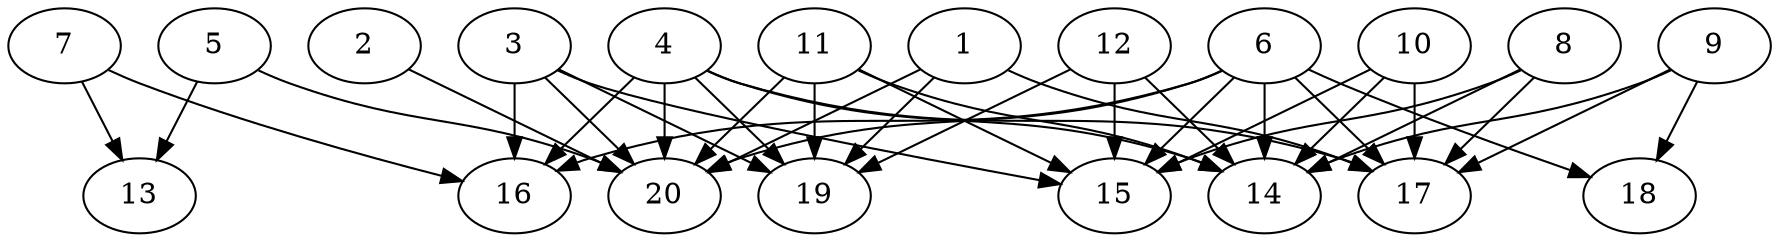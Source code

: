 // DAG automatically generated by daggen at Thu Oct  3 13:58:42 2019
// ./daggen --dot -n 20 --ccr 0.5 --fat 0.9 --regular 0.7 --density 0.6 --mindata 5242880 --maxdata 52428800 
digraph G {
  1 [size="71180288", alpha="0.10", expect_size="35590144"] 
  1 -> 17 [size ="35590144"]
  1 -> 19 [size ="35590144"]
  1 -> 20 [size ="35590144"]
  2 [size="86353920", alpha="0.14", expect_size="43176960"] 
  2 -> 20 [size ="43176960"]
  3 [size="13832192", alpha="0.11", expect_size="6916096"] 
  3 -> 15 [size ="6916096"]
  3 -> 16 [size ="6916096"]
  3 -> 19 [size ="6916096"]
  3 -> 20 [size ="6916096"]
  4 [size="68755456", alpha="0.05", expect_size="34377728"] 
  4 -> 14 [size ="34377728"]
  4 -> 16 [size ="34377728"]
  4 -> 17 [size ="34377728"]
  4 -> 19 [size ="34377728"]
  4 -> 20 [size ="34377728"]
  5 [size="47515648", alpha="0.13", expect_size="23757824"] 
  5 -> 13 [size ="23757824"]
  5 -> 20 [size ="23757824"]
  6 [size="83451904", alpha="0.13", expect_size="41725952"] 
  6 -> 14 [size ="41725952"]
  6 -> 15 [size ="41725952"]
  6 -> 16 [size ="41725952"]
  6 -> 17 [size ="41725952"]
  6 -> 18 [size ="41725952"]
  6 -> 20 [size ="41725952"]
  7 [size="40275968", alpha="0.03", expect_size="20137984"] 
  7 -> 13 [size ="20137984"]
  7 -> 16 [size ="20137984"]
  8 [size="16351232", alpha="0.13", expect_size="8175616"] 
  8 -> 14 [size ="8175616"]
  8 -> 15 [size ="8175616"]
  8 -> 17 [size ="8175616"]
  9 [size="96581632", alpha="0.06", expect_size="48290816"] 
  9 -> 14 [size ="48290816"]
  9 -> 17 [size ="48290816"]
  9 -> 18 [size ="48290816"]
  10 [size="57878528", alpha="0.13", expect_size="28939264"] 
  10 -> 14 [size ="28939264"]
  10 -> 15 [size ="28939264"]
  10 -> 17 [size ="28939264"]
  11 [size="98504704", alpha="0.07", expect_size="49252352"] 
  11 -> 14 [size ="49252352"]
  11 -> 15 [size ="49252352"]
  11 -> 19 [size ="49252352"]
  11 -> 20 [size ="49252352"]
  12 [size="52789248", alpha="0.10", expect_size="26394624"] 
  12 -> 14 [size ="26394624"]
  12 -> 15 [size ="26394624"]
  12 -> 19 [size ="26394624"]
  13 [size="23085056", alpha="0.16", expect_size="11542528"] 
  14 [size="75304960", alpha="0.16", expect_size="37652480"] 
  15 [size="99465216", alpha="0.06", expect_size="49732608"] 
  16 [size="65202176", alpha="0.08", expect_size="32601088"] 
  17 [size="32882688", alpha="0.08", expect_size="16441344"] 
  18 [size="49033216", alpha="0.07", expect_size="24516608"] 
  19 [size="17453056", alpha="0.14", expect_size="8726528"] 
  20 [size="47136768", alpha="0.19", expect_size="23568384"] 
}
